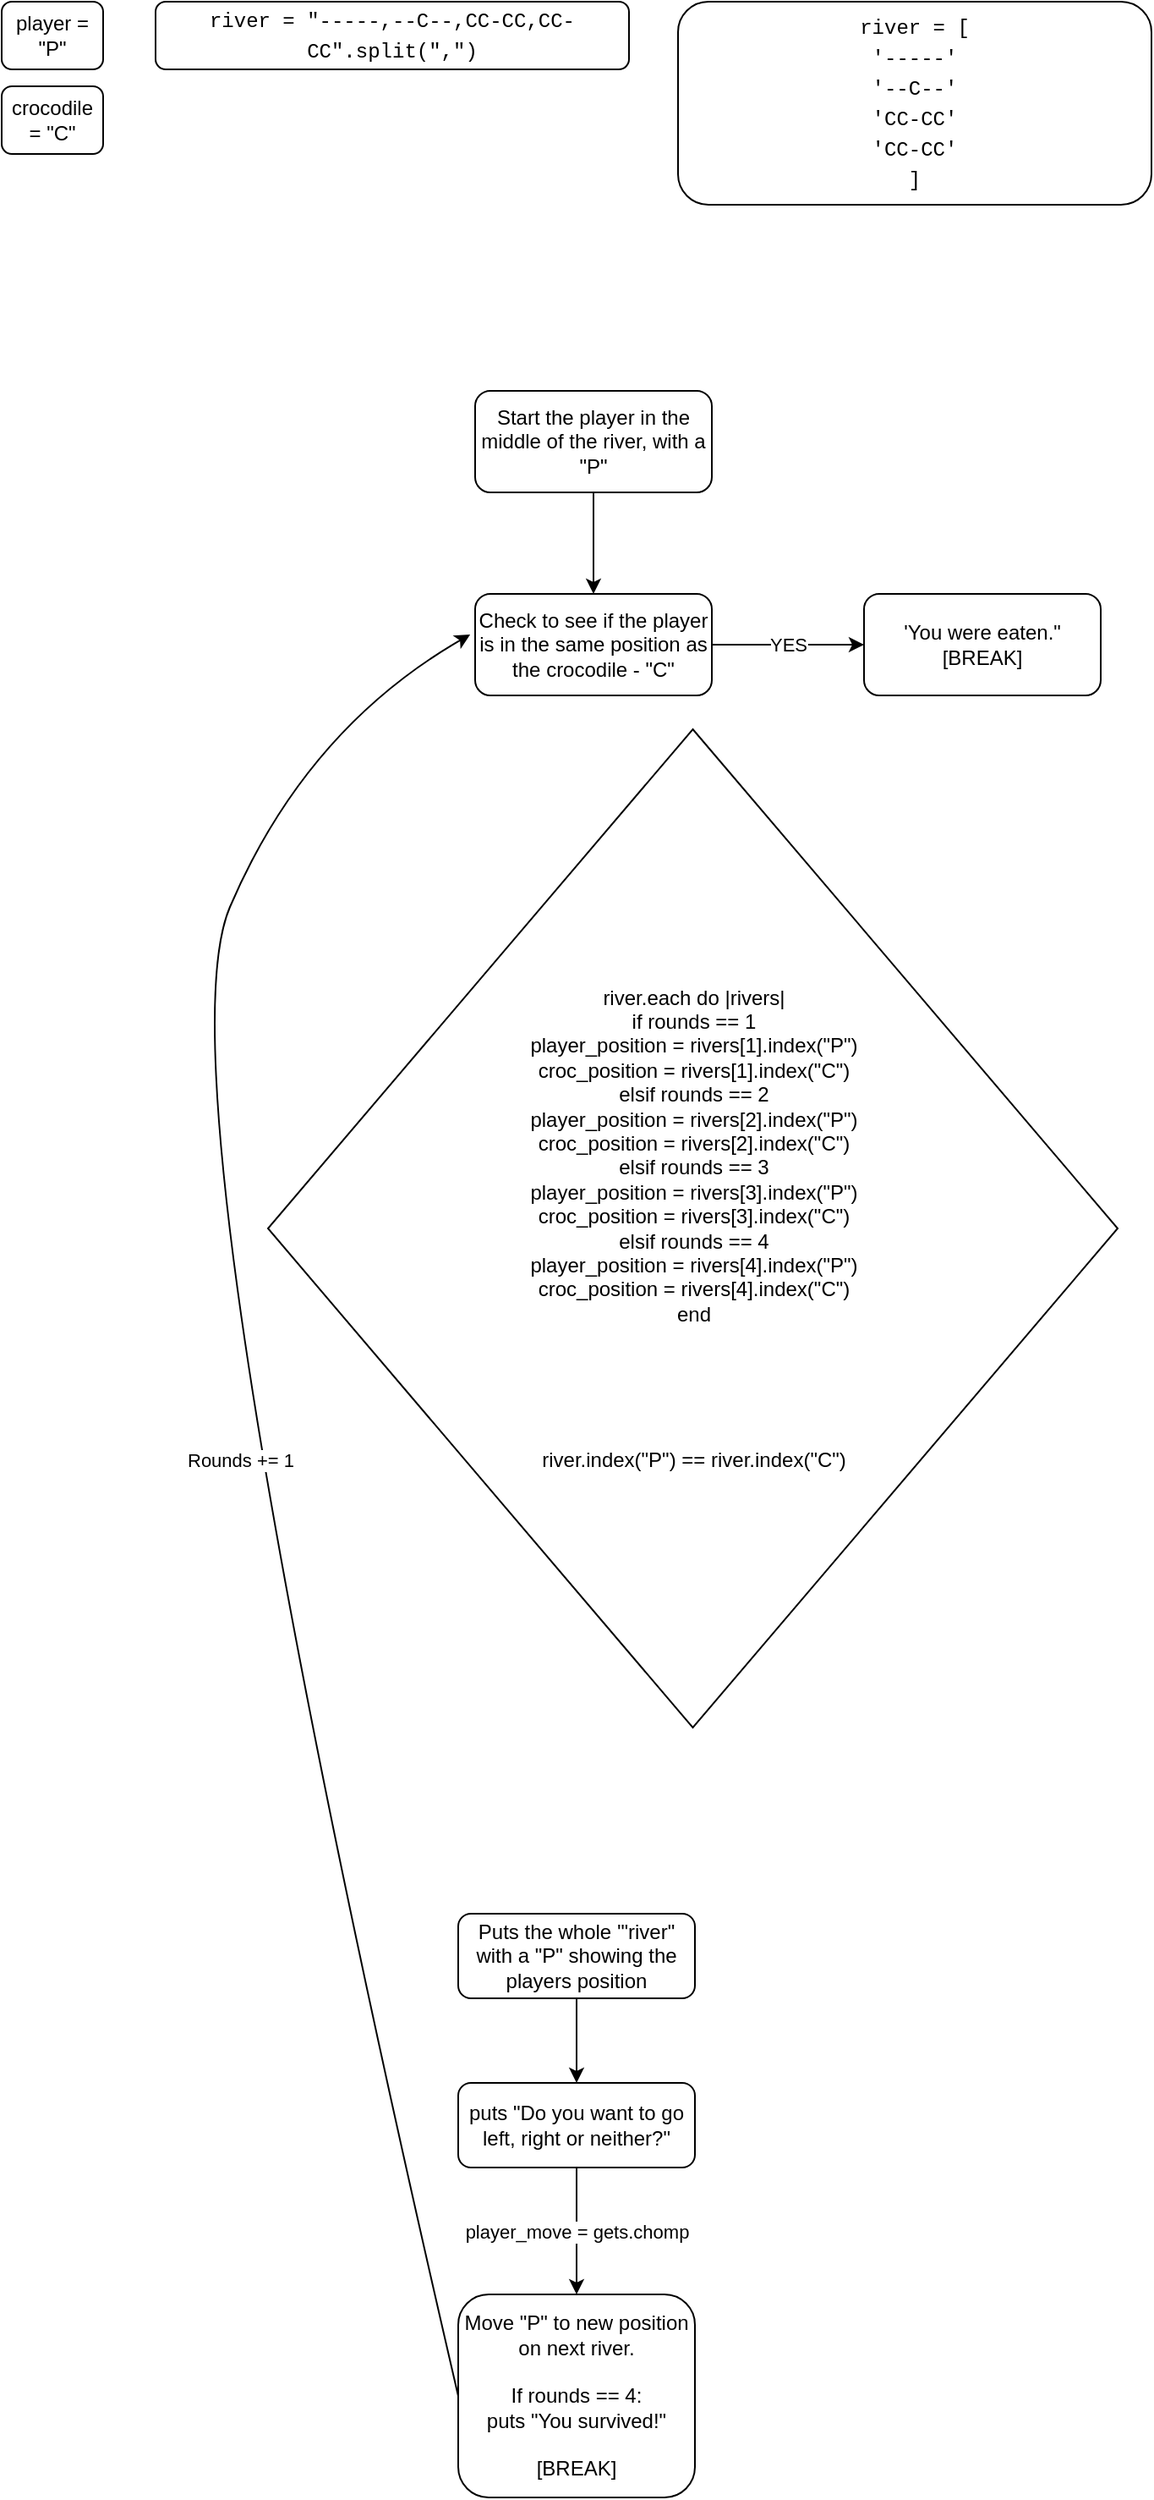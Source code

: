 <mxfile version="14.9.3" type="github">
  <diagram id="C5RBs43oDa-KdzZeNtuy" name="Page-1">
    <mxGraphModel dx="1426" dy="794" grid="1" gridSize="10" guides="1" tooltips="1" connect="1" arrows="1" fold="1" page="1" pageScale="1" pageWidth="827" pageHeight="1169" math="0" shadow="0">
      <root>
        <mxCell id="WIyWlLk6GJQsqaUBKTNV-0" />
        <mxCell id="WIyWlLk6GJQsqaUBKTNV-1" parent="WIyWlLk6GJQsqaUBKTNV-0" />
        <mxCell id="XGC_IJYDU8Fb2q-qxgob-36" style="edgeStyle=orthogonalEdgeStyle;rounded=0;orthogonalLoop=1;jettySize=auto;html=1;exitX=0.5;exitY=1;exitDx=0;exitDy=0;entryX=0.5;entryY=0;entryDx=0;entryDy=0;" edge="1" parent="WIyWlLk6GJQsqaUBKTNV-1" source="WIyWlLk6GJQsqaUBKTNV-3" target="XGC_IJYDU8Fb2q-qxgob-19">
          <mxGeometry relative="1" as="geometry" />
        </mxCell>
        <mxCell id="WIyWlLk6GJQsqaUBKTNV-3" value="Start the player in the middle of the river, with a &quot;P&quot;" style="rounded=1;whiteSpace=wrap;html=1;fontSize=12;glass=0;strokeWidth=1;shadow=0;" parent="WIyWlLk6GJQsqaUBKTNV-1" vertex="1">
          <mxGeometry x="330" y="250" width="140" height="60" as="geometry" />
        </mxCell>
        <mxCell id="XGC_IJYDU8Fb2q-qxgob-21" value="YES" style="edgeStyle=orthogonalEdgeStyle;rounded=0;orthogonalLoop=1;jettySize=auto;html=1;entryX=0;entryY=0.5;entryDx=0;entryDy=0;" edge="1" parent="WIyWlLk6GJQsqaUBKTNV-1" source="XGC_IJYDU8Fb2q-qxgob-19" target="XGC_IJYDU8Fb2q-qxgob-20">
          <mxGeometry relative="1" as="geometry" />
        </mxCell>
        <mxCell id="XGC_IJYDU8Fb2q-qxgob-19" value="Check to see if the player is in the same position as the crocodile - &quot;C&quot;" style="rounded=1;whiteSpace=wrap;html=1;fontSize=12;glass=0;strokeWidth=1;shadow=0;" vertex="1" parent="WIyWlLk6GJQsqaUBKTNV-1">
          <mxGeometry x="330" y="370" width="140" height="60" as="geometry" />
        </mxCell>
        <mxCell id="XGC_IJYDU8Fb2q-qxgob-20" value="&#39;You were eaten.&quot; &lt;br&gt;[BREAK]" style="rounded=1;whiteSpace=wrap;html=1;fontSize=12;glass=0;strokeWidth=1;shadow=0;" vertex="1" parent="WIyWlLk6GJQsqaUBKTNV-1">
          <mxGeometry x="560" y="370" width="140" height="60" as="geometry" />
        </mxCell>
        <mxCell id="XGC_IJYDU8Fb2q-qxgob-26" value="" style="edgeStyle=orthogonalEdgeStyle;rounded=0;orthogonalLoop=1;jettySize=auto;html=1;" edge="1" parent="WIyWlLk6GJQsqaUBKTNV-1" source="XGC_IJYDU8Fb2q-qxgob-23" target="XGC_IJYDU8Fb2q-qxgob-25">
          <mxGeometry relative="1" as="geometry" />
        </mxCell>
        <mxCell id="XGC_IJYDU8Fb2q-qxgob-23" value="Puts the whole &#39;&quot;river&quot; with a &quot;P&quot; showing the players position" style="rounded=1;whiteSpace=wrap;html=1;fontSize=12;glass=0;strokeWidth=1;shadow=0;" vertex="1" parent="WIyWlLk6GJQsqaUBKTNV-1">
          <mxGeometry x="320" y="1150" width="140" height="50" as="geometry" />
        </mxCell>
        <mxCell id="XGC_IJYDU8Fb2q-qxgob-30" value="player_move = gets.chomp" style="edgeStyle=orthogonalEdgeStyle;rounded=0;orthogonalLoop=1;jettySize=auto;html=1;" edge="1" parent="WIyWlLk6GJQsqaUBKTNV-1" source="XGC_IJYDU8Fb2q-qxgob-25" target="XGC_IJYDU8Fb2q-qxgob-29">
          <mxGeometry relative="1" as="geometry" />
        </mxCell>
        <mxCell id="XGC_IJYDU8Fb2q-qxgob-25" value="puts &quot;Do you want to go left, right or neither?&quot;" style="rounded=1;whiteSpace=wrap;html=1;fontSize=12;glass=0;strokeWidth=1;shadow=0;" vertex="1" parent="WIyWlLk6GJQsqaUBKTNV-1">
          <mxGeometry x="320" y="1250" width="140" height="50" as="geometry" />
        </mxCell>
        <mxCell id="XGC_IJYDU8Fb2q-qxgob-29" value="Move &quot;P&quot; to new position on next river.&lt;br&gt;&lt;br&gt;If rounds == 4:&lt;br&gt;puts &quot;You survived!&quot;&lt;br&gt;&lt;br&gt;[BREAK]" style="rounded=1;whiteSpace=wrap;html=1;fontSize=12;glass=0;strokeWidth=1;shadow=0;" vertex="1" parent="WIyWlLk6GJQsqaUBKTNV-1">
          <mxGeometry x="320" y="1375" width="140" height="120" as="geometry" />
        </mxCell>
        <mxCell id="XGC_IJYDU8Fb2q-qxgob-35" value="Rounds += 1" style="curved=1;endArrow=classic;html=1;exitX=0;exitY=0.5;exitDx=0;exitDy=0;entryX=-0.021;entryY=0.4;entryDx=0;entryDy=0;entryPerimeter=0;" edge="1" parent="WIyWlLk6GJQsqaUBKTNV-1" source="XGC_IJYDU8Fb2q-qxgob-29" target="XGC_IJYDU8Fb2q-qxgob-19">
          <mxGeometry width="50" height="50" relative="1" as="geometry">
            <mxPoint x="190" y="660" as="sourcePoint" />
            <mxPoint x="240" y="610" as="targetPoint" />
            <Array as="points">
              <mxPoint x="140" y="660" />
              <mxPoint x="230" y="450" />
            </Array>
          </mxGeometry>
        </mxCell>
        <mxCell id="XGC_IJYDU8Fb2q-qxgob-37" value="player = &quot;P&quot;" style="rounded=1;whiteSpace=wrap;html=1;" vertex="1" parent="WIyWlLk6GJQsqaUBKTNV-1">
          <mxGeometry x="50" y="20" width="60" height="40" as="geometry" />
        </mxCell>
        <mxCell id="XGC_IJYDU8Fb2q-qxgob-38" value="crocodile = &quot;C&quot;" style="rounded=1;whiteSpace=wrap;html=1;" vertex="1" parent="WIyWlLk6GJQsqaUBKTNV-1">
          <mxGeometry x="50" y="70" width="60" height="40" as="geometry" />
        </mxCell>
        <mxCell id="XGC_IJYDU8Fb2q-qxgob-39" value="river.each do |rivers|&lt;br&gt;if rounds == 1&lt;br&gt;player_position = rivers[1].index(&quot;P&quot;)&lt;br&gt;croc_position = rivers[1].index(&quot;C&quot;)&lt;br&gt;elsif rounds == 2&lt;br&gt;player_position = rivers[2].index(&quot;P&quot;)&lt;br&gt;croc_position = rivers[2].index(&quot;C&quot;)&lt;br&gt;elsif rounds == 3&lt;br&gt;player_position = rivers[3].index(&quot;P&quot;)&lt;br&gt;croc_position = rivers[3].index(&quot;C&quot;)&lt;br&gt;elsif rounds == 4&lt;br&gt;player_position = rivers[4].index(&quot;P&quot;)&lt;br&gt;croc_position = rivers[4].index(&quot;C&quot;)&lt;br&gt;end&lt;br&gt;&lt;br&gt;&lt;br&gt;&lt;br&gt;&lt;br&gt;&lt;br&gt;river.index(&quot;P&quot;) == river.index(&quot;C&quot;)" style="rhombus;whiteSpace=wrap;html=1;" vertex="1" parent="WIyWlLk6GJQsqaUBKTNV-1">
          <mxGeometry x="207.5" y="450" width="502.5" height="590" as="geometry" />
        </mxCell>
        <mxCell id="XGC_IJYDU8Fb2q-qxgob-40" value="&lt;div style=&quot;font-family: &amp;#34;menlo&amp;#34; , &amp;#34;monaco&amp;#34; , &amp;#34;courier new&amp;#34; , monospace ; line-height: 18px&quot;&gt;&lt;span style=&quot;background-color: rgb(255 , 255 , 255)&quot;&gt;river = &quot;-----,--C--,CC-CC,CC-CC&quot;.split(&quot;,&quot;)&lt;/span&gt;&lt;/div&gt;" style="rounded=1;whiteSpace=wrap;html=1;fillColor=#FFFFFF;" vertex="1" parent="WIyWlLk6GJQsqaUBKTNV-1">
          <mxGeometry x="141" y="20" width="280" height="40" as="geometry" />
        </mxCell>
        <mxCell id="XGC_IJYDU8Fb2q-qxgob-41" value="&lt;div style=&quot;font-family: &amp;#34;menlo&amp;#34; , &amp;#34;monaco&amp;#34; , &amp;#34;courier new&amp;#34; , monospace ; line-height: 18px&quot;&gt;&lt;span style=&quot;background-color: rgb(255 , 255 , 255)&quot;&gt;river = [&lt;/span&gt;&lt;/div&gt;&lt;div style=&quot;font-family: &amp;#34;menlo&amp;#34; , &amp;#34;monaco&amp;#34; , &amp;#34;courier new&amp;#34; , monospace ; line-height: 18px&quot;&gt;&lt;span style=&quot;background-color: rgb(255 , 255 , 255)&quot;&gt;&amp;nbsp;&#39;-----&#39;&amp;nbsp;&lt;/span&gt;&lt;/div&gt;&lt;div style=&quot;font-family: &amp;#34;menlo&amp;#34; , &amp;#34;monaco&amp;#34; , &amp;#34;courier new&amp;#34; , monospace ; line-height: 18px&quot;&gt;&lt;span style=&quot;background-color: rgb(255 , 255 , 255)&quot;&gt;&#39;--C--&#39;&lt;/span&gt;&lt;/div&gt;&lt;div style=&quot;font-family: &amp;#34;menlo&amp;#34; , &amp;#34;monaco&amp;#34; , &amp;#34;courier new&amp;#34; , monospace ; line-height: 18px&quot;&gt;&lt;span style=&quot;background-color: rgb(255 , 255 , 255)&quot;&gt;&amp;nbsp;&#39;CC-CC&#39;&amp;nbsp;&lt;/span&gt;&lt;/div&gt;&lt;div style=&quot;font-family: &amp;#34;menlo&amp;#34; , &amp;#34;monaco&amp;#34; , &amp;#34;courier new&amp;#34; , monospace ; line-height: 18px&quot;&gt;&lt;span style=&quot;background-color: rgb(255 , 255 , 255)&quot;&gt;&#39;CC-CC&#39;&lt;/span&gt;&lt;/div&gt;&lt;div style=&quot;font-family: &amp;#34;menlo&amp;#34; , &amp;#34;monaco&amp;#34; , &amp;#34;courier new&amp;#34; , monospace ; line-height: 18px&quot;&gt;&lt;span style=&quot;background-color: rgb(255 , 255 , 255)&quot;&gt;]&lt;/span&gt;&lt;/div&gt;" style="rounded=1;whiteSpace=wrap;html=1;fillColor=#FFFFFF;" vertex="1" parent="WIyWlLk6GJQsqaUBKTNV-1">
          <mxGeometry x="450" y="20" width="280" height="120" as="geometry" />
        </mxCell>
      </root>
    </mxGraphModel>
  </diagram>
</mxfile>
